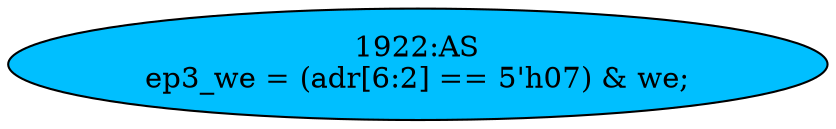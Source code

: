 strict digraph "" {
	node [label="\N"];
	"1922:AS"	 [ast="<pyverilog.vparser.ast.Assign object at 0x7f0a38d99c10>",
		def_var="['ep3_we']",
		fillcolor=deepskyblue,
		label="1922:AS
ep3_we = (adr[6:2] == 5'h07) & we;",
		statements="[]",
		style=filled,
		typ=Assign,
		use_var="['adr', 'we']"];
}

